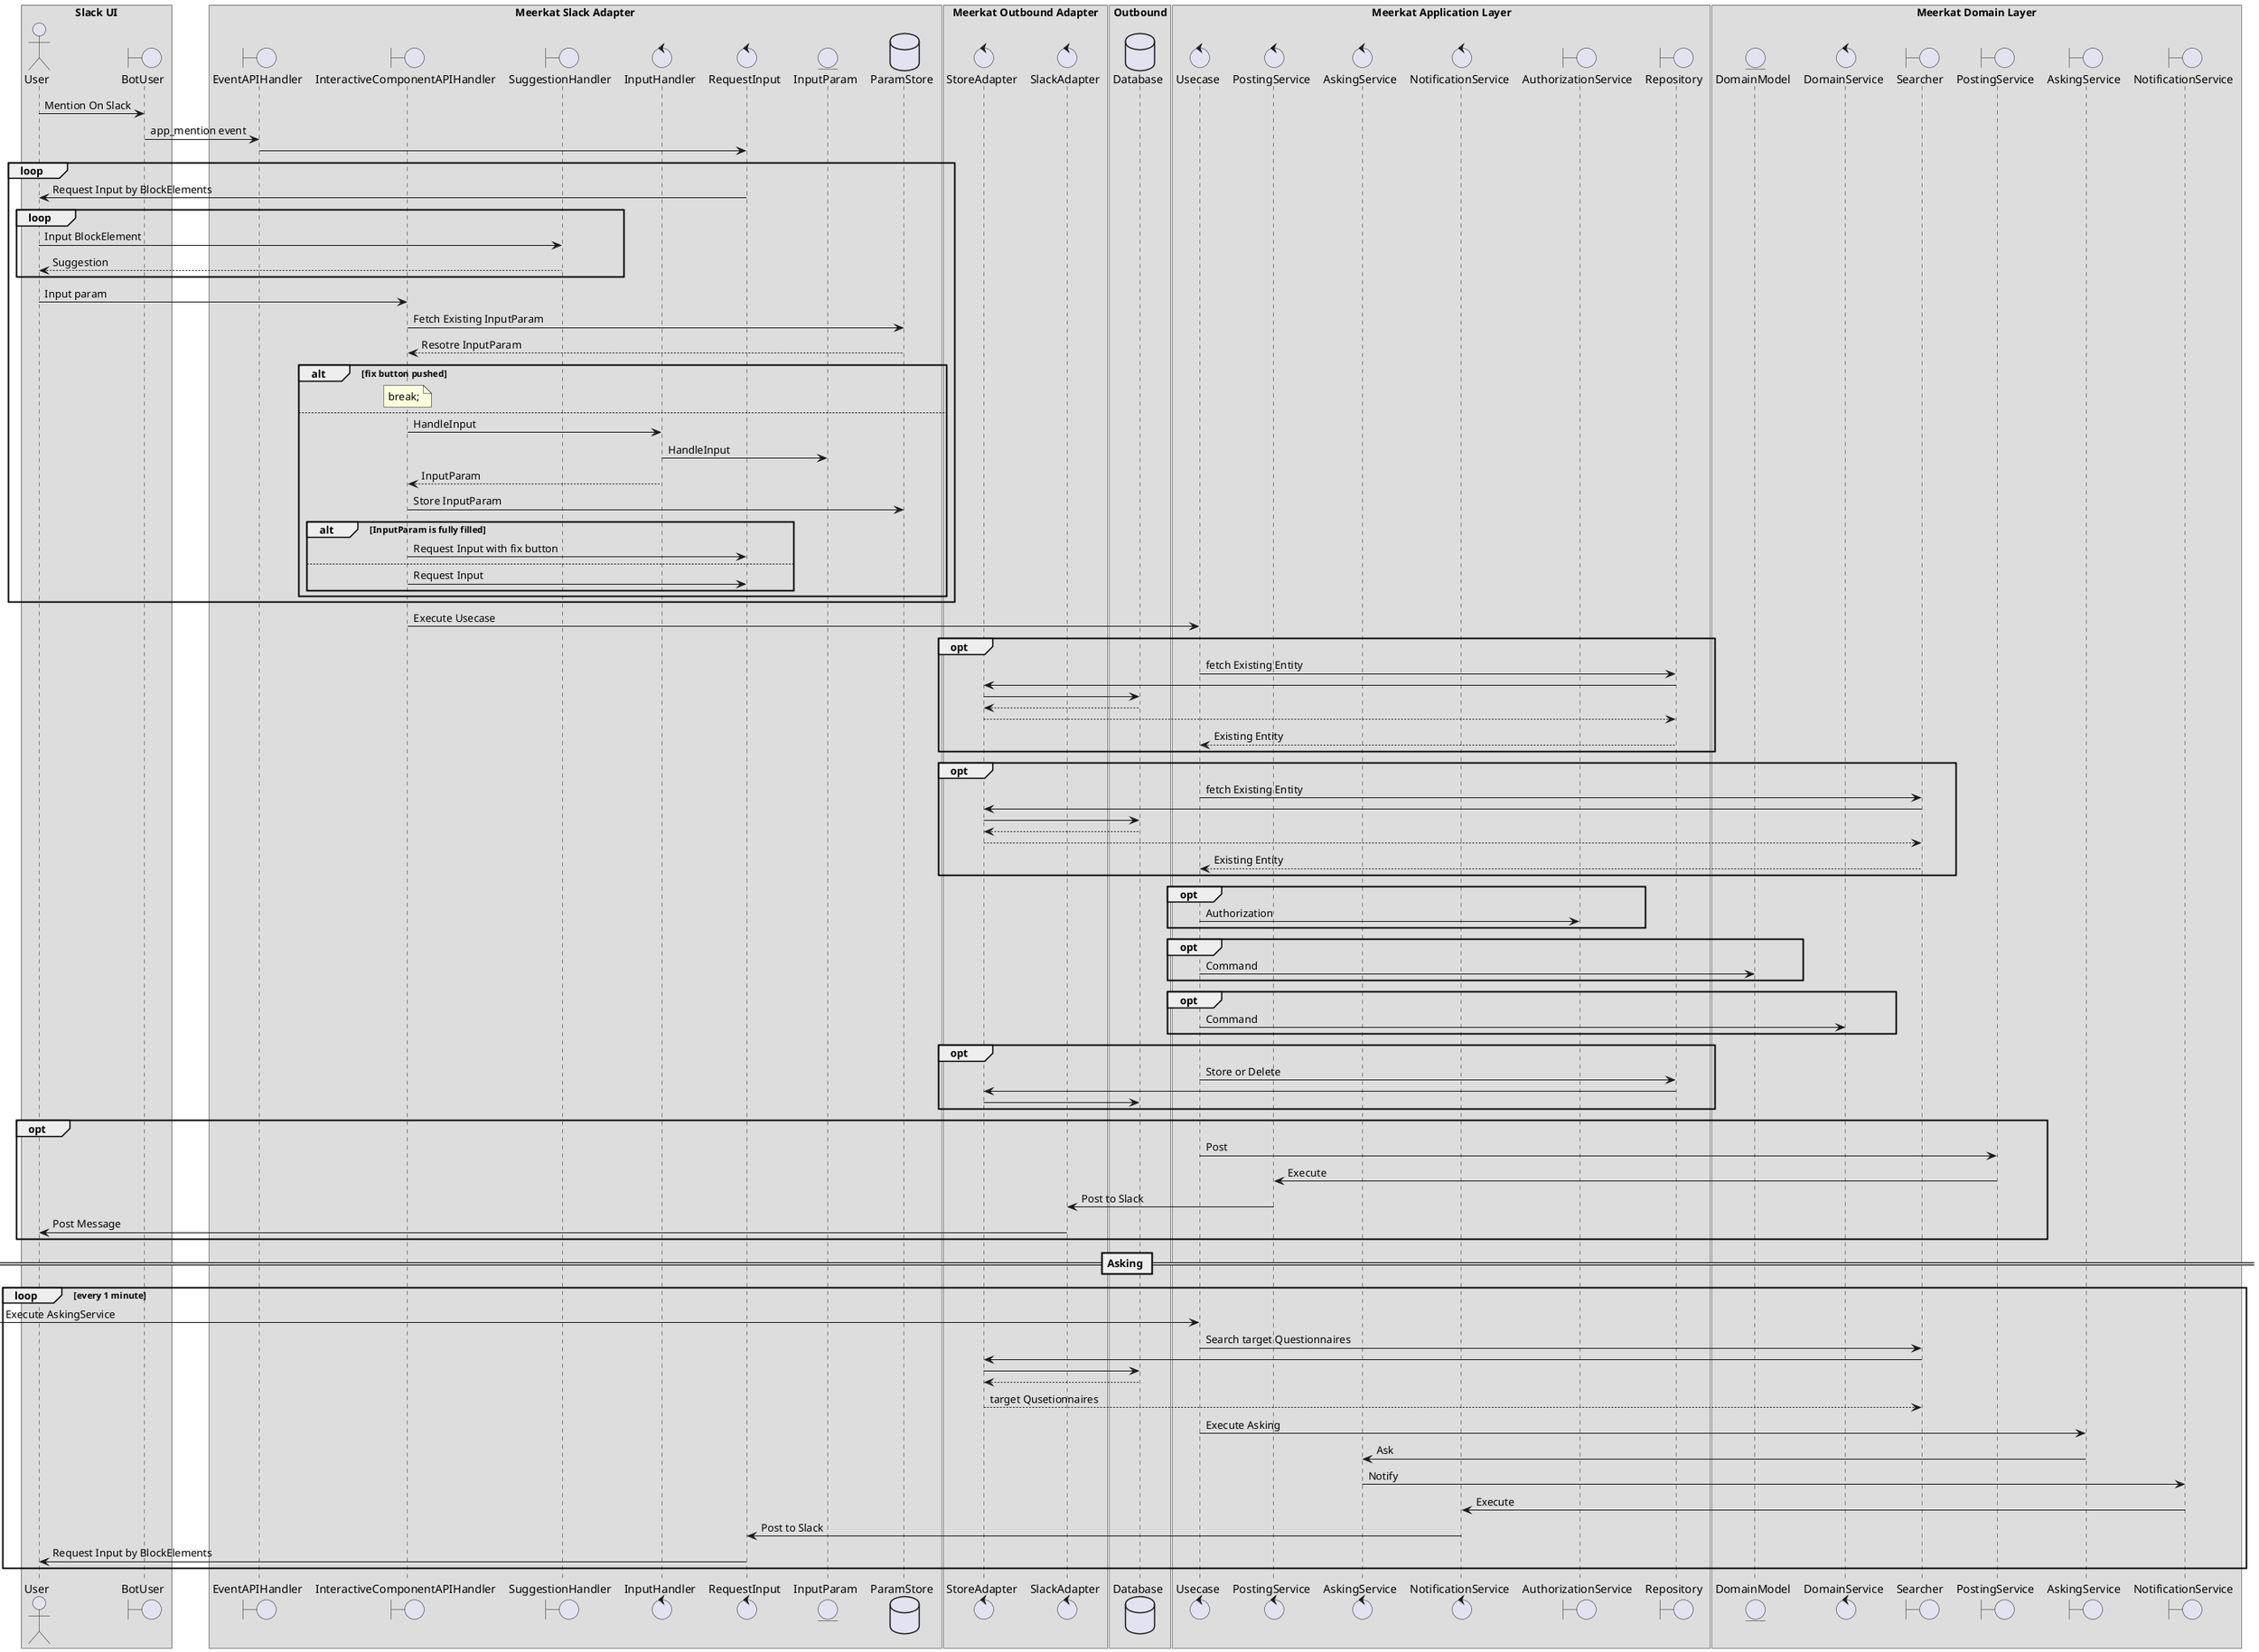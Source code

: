 @startuml

box "Slack UI"
  actor User
  boundary BotUser
end box

box "Meerkat Slack Adapter"
  boundary EventAPIHandler
  boundary InteractiveComponentAPIHandler
  boundary SuggestionHandler
  control InputHandler

  control RequestInput
  entity InputParam

  database ParamStore
end box

User -> BotUser : Mention On Slack
BotUser -> EventAPIHandler : app_mention event
EventAPIHandler -> RequestInput

loop
  RequestInput -> User : Request Input by BlockElements

  loop
    User -> SuggestionHandler : Input BlockElement
    User <-- SuggestionHandler : Suggestion
  end

  User -> InteractiveComponentAPIHandler : Input param

  InteractiveComponentAPIHandler -> ParamStore : Fetch Existing InputParam
  InteractiveComponentAPIHandler <-- ParamStore : Resotre InputParam

  alt fix button pushed
    note over InteractiveComponentAPIHandler : break;
  else
    InteractiveComponentAPIHandler -> InputHandler : HandleInput
    InputHandler -> InputParam : HandleInput
    InteractiveComponentAPIHandler <-- InputHandler : InputParam

    InteractiveComponentAPIHandler -> ParamStore : Store InputParam

    alt InputParam is fully filled
      InteractiveComponentAPIHandler -> RequestInput : Request Input with fix button
    else
      InteractiveComponentAPIHandler -> RequestInput : Request Input
    end
  end
end

box "Meerkat Outbound Adapter"
  control StoreAdapter
  control SlackAdapter
end box

box "Outbound"
  database Database
end box

box "Meerkat Application Layer"
  control Usecase
  control PostingService as PostingServiceImpl
  control AskingService as AskingServiceImpl
  control NotificationService as NotificationServiceImpl

  boundary AuthorizationService
  boundary Repository
end box

box "Meerkat Domain Layer"
  entity DomainModel
  control DomainService

  boundary Searcher
  boundary PostingService
  boundary AskingService
  boundary NotificationService
end box

InteractiveComponentAPIHandler -> Usecase : Execute Usecase

opt
  Usecase -> Repository : fetch Existing Entity
  Repository -> StoreAdapter
  StoreAdapter -> Database
  StoreAdapter <-- Database
  Repository <-- StoreAdapter
  Usecase <-- Repository : Existing Entity
end
opt
  Usecase -> Searcher : fetch Existing Entity
  Searcher -> StoreAdapter
  StoreAdapter -> Database
  StoreAdapter <-- Database
  Searcher <-- StoreAdapter
  Usecase <-- Searcher : Existing Entity
end

opt
  Usecase -> AuthorizationService : Authorization
end

opt
  Usecase -> DomainModel : Command
end
opt
  Usecase -> DomainService : Command
end
opt
  Usecase -> Repository : Store or Delete
  Repository -> StoreAdapter
  StoreAdapter -> Database
end
opt
  Usecase -> PostingService : Post
  PostingService -> PostingServiceImpl : Execute
  PostingServiceImpl -> SlackAdapter : Post to Slack
  SlackAdapter -> User : Post Message
end

== Asking ==

loop every 1 minute
  -> Usecase : Execute AskingService
  Usecase -> Searcher : Search target Questionnaires
  Searcher -> StoreAdapter
  StoreAdapter -> Database
  StoreAdapter <-- Database
  Searcher <-- StoreAdapter : target Qusetionnaires

  Usecase -> AskingService : Execute Asking
  AskingService -> AskingServiceImpl : Ask
  AskingServiceImpl -> NotificationService : Notify
  NotificationService -> NotificationServiceImpl : Execute
  NotificationServiceImpl -> RequestInput : Post to Slack
  RequestInput -> User : Request Input by BlockElements
end loop

@enduml
